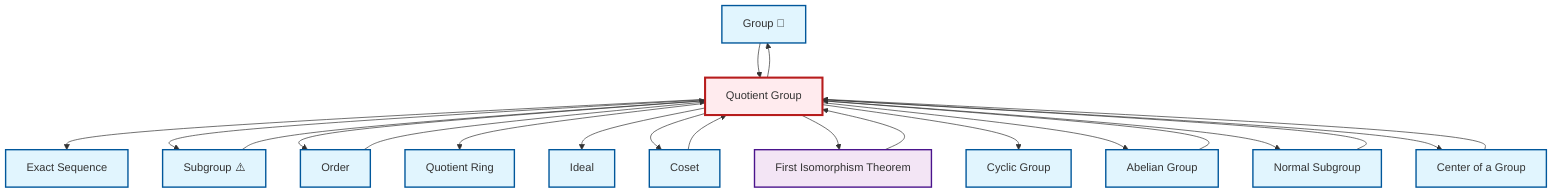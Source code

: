 graph TD
    classDef definition fill:#e1f5fe,stroke:#01579b,stroke-width:2px
    classDef theorem fill:#f3e5f5,stroke:#4a148c,stroke-width:2px
    classDef axiom fill:#fff3e0,stroke:#e65100,stroke-width:2px
    classDef example fill:#e8f5e9,stroke:#1b5e20,stroke-width:2px
    classDef current fill:#ffebee,stroke:#b71c1c,stroke-width:3px
    def-group["Group 📝"]:::definition
    def-center-of-group["Center of a Group"]:::definition
    def-order["Order"]:::definition
    def-quotient-group["Quotient Group"]:::definition
    def-coset["Coset"]:::definition
    def-ideal["Ideal"]:::definition
    def-abelian-group["Abelian Group"]:::definition
    thm-first-isomorphism["First Isomorphism Theorem"]:::theorem
    def-exact-sequence["Exact Sequence"]:::definition
    def-quotient-ring["Quotient Ring"]:::definition
    def-subgroup["Subgroup ⚠️"]:::definition
    def-cyclic-group["Cyclic Group"]:::definition
    def-normal-subgroup["Normal Subgroup"]:::definition
    def-group --> def-quotient-group
    def-quotient-group --> def-exact-sequence
    def-center-of-group --> def-quotient-group
    def-quotient-group --> def-subgroup
    def-quotient-group --> def-order
    def-subgroup --> def-quotient-group
    def-coset --> def-quotient-group
    def-quotient-group --> def-quotient-ring
    def-quotient-group --> def-group
    def-abelian-group --> def-quotient-group
    def-quotient-group --> def-ideal
    def-normal-subgroup --> def-quotient-group
    def-order --> def-quotient-group
    def-quotient-group --> def-coset
    def-quotient-group --> thm-first-isomorphism
    def-quotient-group --> def-cyclic-group
    def-quotient-group --> def-abelian-group
    thm-first-isomorphism --> def-quotient-group
    def-quotient-group --> def-normal-subgroup
    def-quotient-group --> def-center-of-group
    class def-quotient-group current